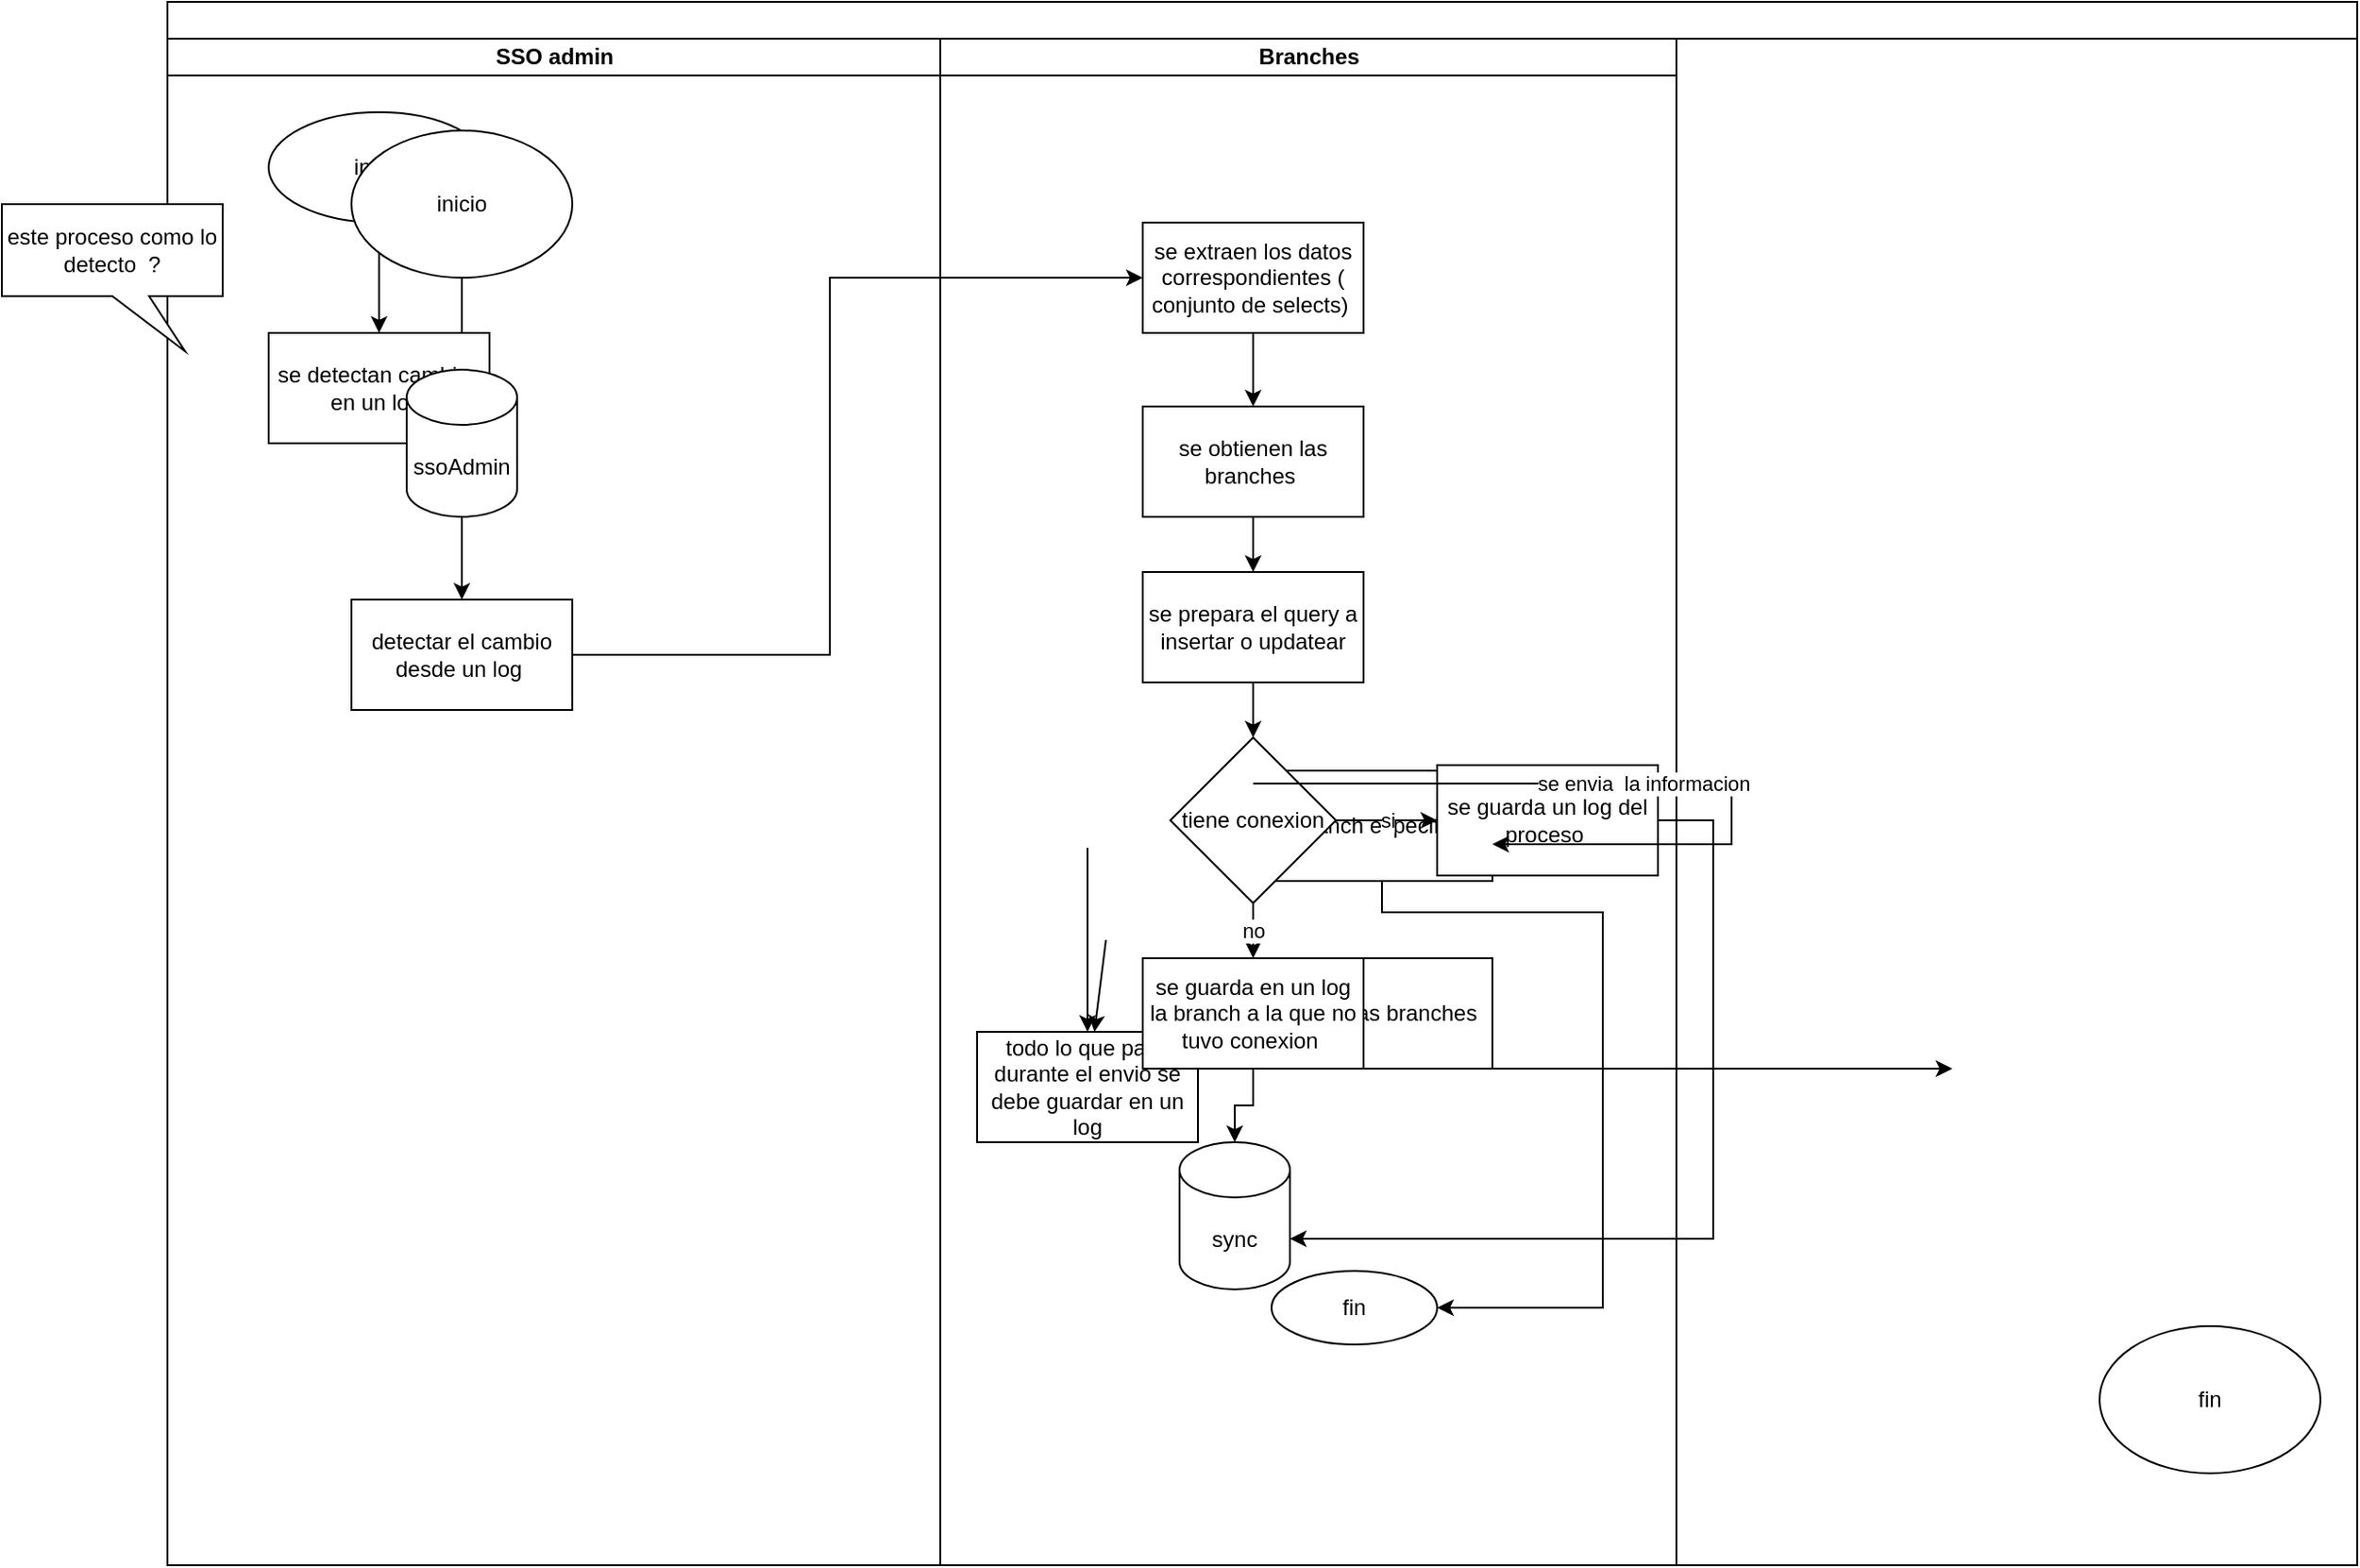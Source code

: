 <mxfile version="15.5.8" type="github">
  <diagram name="Page-1" id="74e2e168-ea6b-b213-b513-2b3c1d86103e">
    <mxGraphModel dx="2378" dy="588" grid="1" gridSize="10" guides="1" tooltips="1" connect="1" arrows="1" fold="1" page="1" pageScale="1" pageWidth="1100" pageHeight="850" background="none" math="0" shadow="0">
      <root>
        <mxCell id="0" />
        <mxCell id="1" parent="0" />
        <mxCell id="77e6c97f196da883-1" value="" style="swimlane;html=1;childLayout=stackLayout;startSize=20;rounded=0;shadow=0;labelBackgroundColor=none;strokeWidth=1;fontFamily=Verdana;fontSize=8;align=center;" parent="1" vertex="1">
          <mxGeometry x="70" y="40" width="1190" height="850" as="geometry" />
        </mxCell>
        <mxCell id="77e6c97f196da883-2" value="SSO admin" style="swimlane;html=1;startSize=20;" parent="77e6c97f196da883-1" vertex="1">
          <mxGeometry y="20" width="420" height="830" as="geometry" />
        </mxCell>
        <mxCell id="gJcUVVsuf3F3-YZnL3Ik-5" value="" style="edgeStyle=orthogonalEdgeStyle;rounded=0;orthogonalLoop=1;jettySize=auto;html=1;" edge="1" parent="77e6c97f196da883-2" source="gJcUVVsuf3F3-YZnL3Ik-3" target="gJcUVVsuf3F3-YZnL3Ik-4">
          <mxGeometry relative="1" as="geometry" />
        </mxCell>
        <mxCell id="JEl3qkVerokXKabg45yR-8" style="edgeStyle=orthogonalEdgeStyle;rounded=0;orthogonalLoop=1;jettySize=auto;html=1;exitX=0.5;exitY=1;exitDx=0;exitDy=0;" edge="1" parent="77e6c97f196da883-2" source="JEl3qkVerokXKabg45yR-6" target="JEl3qkVerokXKabg45yR-7">
          <mxGeometry relative="1" as="geometry" />
        </mxCell>
        <mxCell id="gJcUVVsuf3F3-YZnL3Ik-3" value="inicio" style="ellipse;whiteSpace=wrap;html=1;" vertex="1" parent="77e6c97f196da883-2">
          <mxGeometry x="55" y="40" width="120" height="60" as="geometry" />
        </mxCell>
        <mxCell id="JEl3qkVerokXKabg45yR-6" value="inicio" style="ellipse;whiteSpace=wrap;html=1;" vertex="1" parent="77e6c97f196da883-2">
          <mxGeometry x="100" y="50" width="120" height="80" as="geometry" />
        </mxCell>
        <mxCell id="gJcUVVsuf3F3-YZnL3Ik-4" value="se detectan cambios en un log." style="whiteSpace=wrap;html=1;" vertex="1" parent="77e6c97f196da883-2">
          <mxGeometry x="55" y="160" width="120" height="60" as="geometry" />
        </mxCell>
        <mxCell id="JEl3qkVerokXKabg45yR-14" value="" style="edgeStyle=orthogonalEdgeStyle;rounded=0;orthogonalLoop=1;jettySize=auto;html=1;" edge="1" parent="77e6c97f196da883-2" source="JEl3qkVerokXKabg45yR-7" target="JEl3qkVerokXKabg45yR-13">
          <mxGeometry relative="1" as="geometry" />
        </mxCell>
        <mxCell id="gJcUVVsuf3F3-YZnL3Ik-25" value="este proceso como lo detecto&amp;nbsp; ?" style="shape=callout;whiteSpace=wrap;html=1;perimeter=calloutPerimeter;position2=0.83;" vertex="1" parent="77e6c97f196da883-2">
          <mxGeometry x="-90" y="90" width="120" height="80" as="geometry" />
        </mxCell>
        <mxCell id="JEl3qkVerokXKabg45yR-7" value="ssoAdmin" style="shape=cylinder3;whiteSpace=wrap;html=1;boundedLbl=1;backgroundOutline=1;size=15;" vertex="1" parent="77e6c97f196da883-2">
          <mxGeometry x="130" y="180" width="60" height="80" as="geometry" />
        </mxCell>
        <mxCell id="JEl3qkVerokXKabg45yR-13" value="detectar el cambio desde un log&amp;nbsp;" style="whiteSpace=wrap;html=1;" vertex="1" parent="77e6c97f196da883-2">
          <mxGeometry x="100" y="305" width="120" height="60" as="geometry" />
        </mxCell>
        <mxCell id="77e6c97f196da883-4" value="Branches" style="swimlane;html=1;startSize=20;" parent="77e6c97f196da883-1" vertex="1">
          <mxGeometry x="420" y="20" width="400" height="830" as="geometry" />
        </mxCell>
        <mxCell id="gJcUVVsuf3F3-YZnL3Ik-17" style="edgeStyle=orthogonalEdgeStyle;rounded=0;orthogonalLoop=1;jettySize=auto;html=1;entryX=1;entryY=0.5;entryDx=0;entryDy=0;" edge="1" parent="77e6c97f196da883-4" source="gJcUVVsuf3F3-YZnL3Ik-12" target="gJcUVVsuf3F3-YZnL3Ik-16">
          <mxGeometry relative="1" as="geometry">
            <Array as="points">
              <mxPoint x="360" y="475" />
              <mxPoint x="360" y="690" />
            </Array>
          </mxGeometry>
        </mxCell>
        <mxCell id="JEl3qkVerokXKabg45yR-11" value="sync" style="shape=cylinder3;whiteSpace=wrap;html=1;boundedLbl=1;backgroundOutline=1;size=15;" vertex="1" parent="77e6c97f196da883-4">
          <mxGeometry x="130" y="600" width="60" height="80" as="geometry" />
        </mxCell>
        <mxCell id="gJcUVVsuf3F3-YZnL3Ik-12" value="branch especifica" style="whiteSpace=wrap;html=1;" vertex="1" parent="77e6c97f196da883-4">
          <mxGeometry x="180" y="398" width="120" height="60" as="geometry" />
        </mxCell>
        <mxCell id="JEl3qkVerokXKabg45yR-17" value="se obtienen las branches&amp;nbsp;" style="whiteSpace=wrap;html=1;" vertex="1" parent="77e6c97f196da883-4">
          <mxGeometry x="110" y="200" width="120" height="60" as="geometry" />
        </mxCell>
        <mxCell id="gJcUVVsuf3F3-YZnL3Ik-14" value="Todas las branches" style="whiteSpace=wrap;html=1;" vertex="1" parent="77e6c97f196da883-4">
          <mxGeometry x="180" y="500" width="120" height="60" as="geometry" />
        </mxCell>
        <mxCell id="JEl3qkVerokXKabg45yR-15" value="se extraen los datos correspondientes ( conjunto de selects)&amp;nbsp;" style="whiteSpace=wrap;html=1;" vertex="1" parent="77e6c97f196da883-4">
          <mxGeometry x="110" y="100" width="120" height="60" as="geometry" />
        </mxCell>
        <mxCell id="gJcUVVsuf3F3-YZnL3Ik-16" value="fin" style="ellipse;whiteSpace=wrap;html=1;" vertex="1" parent="77e6c97f196da883-4">
          <mxGeometry x="180" y="670" width="90" height="40" as="geometry" />
        </mxCell>
        <mxCell id="JEl3qkVerokXKabg45yR-18" value="" style="edgeStyle=orthogonalEdgeStyle;rounded=0;orthogonalLoop=1;jettySize=auto;html=1;" edge="1" parent="77e6c97f196da883-4" source="JEl3qkVerokXKabg45yR-15" target="JEl3qkVerokXKabg45yR-17">
          <mxGeometry relative="1" as="geometry">
            <Array as="points" />
          </mxGeometry>
        </mxCell>
        <mxCell id="gJcUVVsuf3F3-YZnL3Ik-26" value="todo lo que pase durante el envio se debe guardar en un log" style="rounded=0;whiteSpace=wrap;html=1;" vertex="1" parent="77e6c97f196da883-4">
          <mxGeometry x="20" y="540" width="120" height="60" as="geometry" />
        </mxCell>
        <mxCell id="JEl3qkVerokXKabg45yR-26" value="no" style="edgeStyle=orthogonalEdgeStyle;rounded=0;orthogonalLoop=1;jettySize=auto;html=1;" edge="1" parent="77e6c97f196da883-4" source="JEl3qkVerokXKabg45yR-21" target="JEl3qkVerokXKabg45yR-25">
          <mxGeometry relative="1" as="geometry" />
        </mxCell>
        <mxCell id="gJcUVVsuf3F3-YZnL3Ik-28" value="" style="endArrow=classic;html=1;rounded=0;" edge="1" parent="77e6c97f196da883-4" target="gJcUVVsuf3F3-YZnL3Ik-26">
          <mxGeometry width="50" height="50" relative="1" as="geometry">
            <mxPoint x="90" y="490" as="sourcePoint" />
            <mxPoint x="40" y="600" as="targetPoint" />
          </mxGeometry>
        </mxCell>
        <mxCell id="JEl3qkVerokXKabg45yR-21" value="tiene conexion" style="rhombus;whiteSpace=wrap;html=1;" vertex="1" parent="77e6c97f196da883-4">
          <mxGeometry x="125" y="380" width="90" height="90" as="geometry" />
        </mxCell>
        <mxCell id="gJcUVVsuf3F3-YZnL3Ik-29" value="" style="endArrow=classic;html=1;rounded=0;" edge="1" parent="77e6c97f196da883-4" target="gJcUVVsuf3F3-YZnL3Ik-26">
          <mxGeometry width="50" height="50" relative="1" as="geometry">
            <mxPoint x="80" y="440" as="sourcePoint" />
            <mxPoint x="60" y="586" as="targetPoint" />
          </mxGeometry>
        </mxCell>
        <mxCell id="JEl3qkVerokXKabg45yR-29" style="edgeStyle=orthogonalEdgeStyle;rounded=0;orthogonalLoop=1;jettySize=auto;html=1;" edge="1" parent="77e6c97f196da883-4" source="JEl3qkVerokXKabg45yR-25" target="JEl3qkVerokXKabg45yR-11">
          <mxGeometry relative="1" as="geometry" />
        </mxCell>
        <mxCell id="JEl3qkVerokXKabg45yR-25" value="se guarda en un log la branch a la que no tuvo conexion&amp;nbsp;" style="whiteSpace=wrap;html=1;" vertex="1" parent="77e6c97f196da883-4">
          <mxGeometry x="110" y="500" width="120" height="60" as="geometry" />
        </mxCell>
        <mxCell id="JEl3qkVerokXKabg45yR-32" style="edgeStyle=orthogonalEdgeStyle;rounded=0;orthogonalLoop=1;jettySize=auto;html=1;" edge="1" parent="77e6c97f196da883-4" source="JEl3qkVerokXKabg45yR-30" target="JEl3qkVerokXKabg45yR-21">
          <mxGeometry relative="1" as="geometry" />
        </mxCell>
        <mxCell id="JEl3qkVerokXKabg45yR-30" value="se prepara el query a insertar o updatear" style="whiteSpace=wrap;html=1;" vertex="1" parent="77e6c97f196da883-4">
          <mxGeometry x="110" y="290" width="120" height="60" as="geometry" />
        </mxCell>
        <mxCell id="JEl3qkVerokXKabg45yR-31" value="" style="edgeStyle=orthogonalEdgeStyle;rounded=0;orthogonalLoop=1;jettySize=auto;html=1;" edge="1" parent="77e6c97f196da883-4" source="JEl3qkVerokXKabg45yR-17" target="JEl3qkVerokXKabg45yR-30">
          <mxGeometry relative="1" as="geometry" />
        </mxCell>
        <mxCell id="JEl3qkVerokXKabg45yR-27" value="se guarda un log del proceso&amp;nbsp;" style="whiteSpace=wrap;html=1;" vertex="1" parent="77e6c97f196da883-4">
          <mxGeometry x="270" y="395" width="120" height="60" as="geometry" />
        </mxCell>
        <mxCell id="JEl3qkVerokXKabg45yR-33" style="edgeStyle=orthogonalEdgeStyle;rounded=0;orthogonalLoop=1;jettySize=auto;html=1;entryX=1;entryY=0;entryDx=0;entryDy=52.5;entryPerimeter=0;" edge="1" parent="77e6c97f196da883-4" source="JEl3qkVerokXKabg45yR-27" target="JEl3qkVerokXKabg45yR-11">
          <mxGeometry relative="1" as="geometry">
            <Array as="points">
              <mxPoint x="420" y="653" />
            </Array>
          </mxGeometry>
        </mxCell>
        <mxCell id="JEl3qkVerokXKabg45yR-28" value="si" style="edgeStyle=orthogonalEdgeStyle;rounded=0;orthogonalLoop=1;jettySize=auto;html=1;" edge="1" parent="77e6c97f196da883-4" source="JEl3qkVerokXKabg45yR-21" target="JEl3qkVerokXKabg45yR-27">
          <mxGeometry relative="1" as="geometry" />
        </mxCell>
        <mxCell id="gJcUVVsuf3F3-YZnL3Ik-7" value="" style="edgeStyle=orthogonalEdgeStyle;rounded=0;orthogonalLoop=1;jettySize=auto;html=1;" edge="1" parent="77e6c97f196da883-1" source="gJcUVVsuf3F3-YZnL3Ik-4" target="gJcUVVsuf3F3-YZnL3Ik-6">
          <mxGeometry relative="1" as="geometry" />
        </mxCell>
        <mxCell id="gJcUVVsuf3F3-YZnL3Ik-15" value="se envia la informacion&amp;nbsp;" style="edgeStyle=orthogonalEdgeStyle;rounded=0;orthogonalLoop=1;jettySize=auto;html=1;" edge="1" parent="77e6c97f196da883-1" source="gJcUVVsuf3F3-YZnL3Ik-10" target="gJcUVVsuf3F3-YZnL3Ik-14">
          <mxGeometry relative="1" as="geometry">
            <Array as="points">
              <mxPoint x="390" y="510" />
            </Array>
          </mxGeometry>
        </mxCell>
        <mxCell id="gJcUVVsuf3F3-YZnL3Ik-21" value="se envia&amp;nbsp; la informacion" style="edgeStyle=orthogonalEdgeStyle;rounded=0;orthogonalLoop=1;jettySize=auto;html=1;exitX=1;exitY=0.5;exitDx=0;exitDy=0;" edge="1" parent="77e6c97f196da883-1" source="gJcUVVsuf3F3-YZnL3Ik-10" target="gJcUVVsuf3F3-YZnL3Ik-12">
          <mxGeometry relative="1" as="geometry">
            <mxPoint x="590" y="425" as="sourcePoint" />
            <Array as="points">
              <mxPoint x="850" y="458" />
            </Array>
          </mxGeometry>
        </mxCell>
        <mxCell id="JEl3qkVerokXKabg45yR-16" value="" style="edgeStyle=orthogonalEdgeStyle;rounded=0;orthogonalLoop=1;jettySize=auto;html=1;" edge="1" parent="77e6c97f196da883-1" source="JEl3qkVerokXKabg45yR-13" target="JEl3qkVerokXKabg45yR-15">
          <mxGeometry relative="1" as="geometry">
            <Array as="points">
              <mxPoint x="360" y="355" />
              <mxPoint x="360" y="150" />
            </Array>
          </mxGeometry>
        </mxCell>
        <mxCell id="JEl3qkVerokXKabg45yR-36" style="edgeStyle=orthogonalEdgeStyle;rounded=0;orthogonalLoop=1;jettySize=auto;html=1;entryX=0;entryY=0;entryDx=0;entryDy=52.5;entryPerimeter=0;" edge="1" parent="77e6c97f196da883-1" source="JEl3qkVerokXKabg45yR-27">
          <mxGeometry relative="1" as="geometry" />
        </mxCell>
        <mxCell id="JEl3qkVerokXKabg45yR-35" style="edgeStyle=orthogonalEdgeStyle;rounded=0;orthogonalLoop=1;jettySize=auto;html=1;entryX=0;entryY=1;entryDx=0;entryDy=-15;entryPerimeter=0;" edge="1" parent="77e6c97f196da883-1" source="JEl3qkVerokXKabg45yR-27">
          <mxGeometry relative="1" as="geometry" />
        </mxCell>
        <mxCell id="gJcUVVsuf3F3-YZnL3Ik-18" style="edgeStyle=orthogonalEdgeStyle;rounded=0;orthogonalLoop=1;jettySize=auto;html=1;" edge="1" parent="1" source="gJcUVVsuf3F3-YZnL3Ik-14">
          <mxGeometry relative="1" as="geometry">
            <mxPoint x="1040" y="620" as="targetPoint" />
            <Array as="points">
              <mxPoint x="980" y="620" />
              <mxPoint x="980" y="620" />
            </Array>
          </mxGeometry>
        </mxCell>
        <mxCell id="JEl3qkVerokXKabg45yR-41" style="edgeStyle=orthogonalEdgeStyle;rounded=0;orthogonalLoop=1;jettySize=auto;html=1;exitX=1;exitY=0;exitDx=0;exitDy=52.5;exitPerimeter=0;" edge="1" parent="1">
          <mxGeometry relative="1" as="geometry">
            <mxPoint x="1180" y="760" as="targetPoint" />
          </mxGeometry>
        </mxCell>
        <mxCell id="JEl3qkVerokXKabg45yR-42" style="edgeStyle=orthogonalEdgeStyle;rounded=0;orthogonalLoop=1;jettySize=auto;html=1;exitX=1;exitY=0;exitDx=0;exitDy=52.5;exitPerimeter=0;" edge="1" parent="1" target="JEl3qkVerokXKabg45yR-43">
          <mxGeometry relative="1" as="geometry">
            <mxPoint x="1180" y="643" as="targetPoint" />
          </mxGeometry>
        </mxCell>
        <mxCell id="JEl3qkVerokXKabg45yR-43" value="fin" style="ellipse;whiteSpace=wrap;html=1;" vertex="1" parent="1">
          <mxGeometry x="1120" y="760" width="120" height="80" as="geometry" />
        </mxCell>
      </root>
    </mxGraphModel>
  </diagram>
</mxfile>
